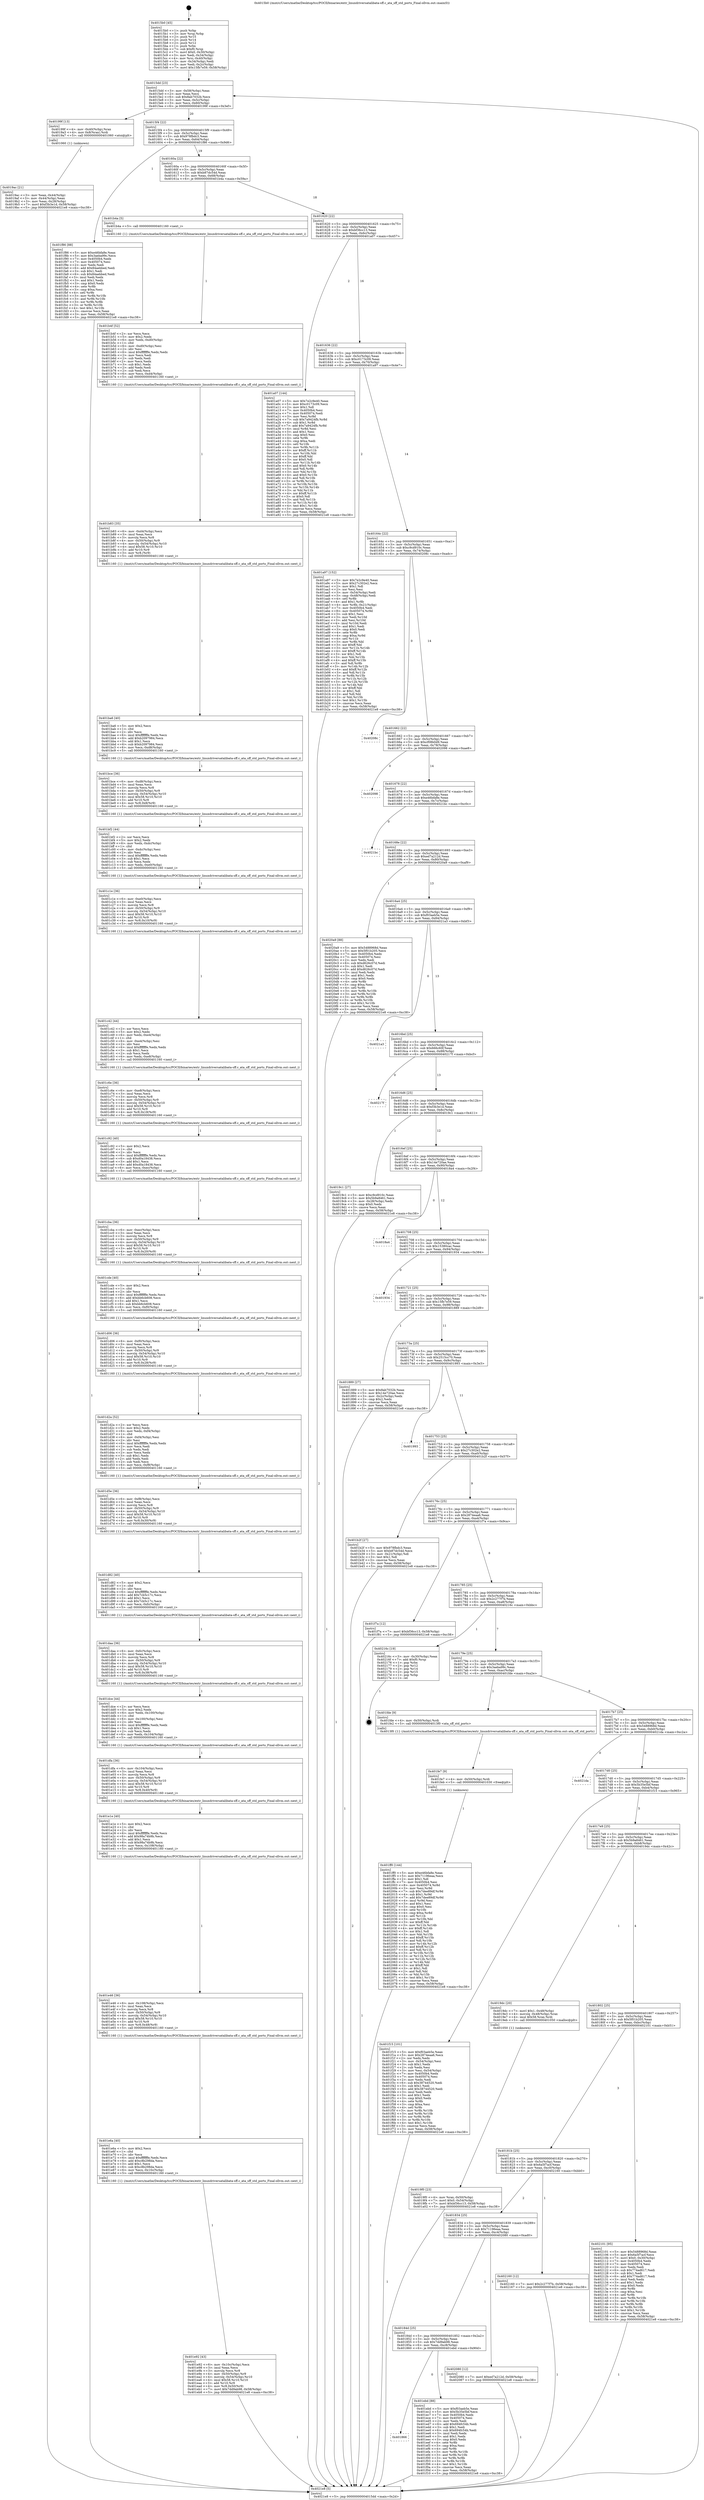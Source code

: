digraph "0x4015b0" {
  label = "0x4015b0 (/mnt/c/Users/mathe/Desktop/tcc/POCII/binaries/extr_linuxdriversatalibata-sff.c_ata_sff_std_ports_Final-ollvm.out::main(0))"
  labelloc = "t"
  node[shape=record]

  Entry [label="",width=0.3,height=0.3,shape=circle,fillcolor=black,style=filled]
  "0x4015dd" [label="{
     0x4015dd [23]\l
     | [instrs]\l
     &nbsp;&nbsp;0x4015dd \<+3\>: mov -0x58(%rbp),%eax\l
     &nbsp;&nbsp;0x4015e0 \<+2\>: mov %eax,%ecx\l
     &nbsp;&nbsp;0x4015e2 \<+6\>: sub $0x8ab7032b,%ecx\l
     &nbsp;&nbsp;0x4015e8 \<+3\>: mov %eax,-0x5c(%rbp)\l
     &nbsp;&nbsp;0x4015eb \<+3\>: mov %ecx,-0x60(%rbp)\l
     &nbsp;&nbsp;0x4015ee \<+6\>: je 000000000040199f \<main+0x3ef\>\l
  }"]
  "0x40199f" [label="{
     0x40199f [13]\l
     | [instrs]\l
     &nbsp;&nbsp;0x40199f \<+4\>: mov -0x40(%rbp),%rax\l
     &nbsp;&nbsp;0x4019a3 \<+4\>: mov 0x8(%rax),%rdi\l
     &nbsp;&nbsp;0x4019a7 \<+5\>: call 0000000000401060 \<atoi@plt\>\l
     | [calls]\l
     &nbsp;&nbsp;0x401060 \{1\} (unknown)\l
  }"]
  "0x4015f4" [label="{
     0x4015f4 [22]\l
     | [instrs]\l
     &nbsp;&nbsp;0x4015f4 \<+5\>: jmp 00000000004015f9 \<main+0x49\>\l
     &nbsp;&nbsp;0x4015f9 \<+3\>: mov -0x5c(%rbp),%eax\l
     &nbsp;&nbsp;0x4015fc \<+5\>: sub $0x978fbdc3,%eax\l
     &nbsp;&nbsp;0x401601 \<+3\>: mov %eax,-0x64(%rbp)\l
     &nbsp;&nbsp;0x401604 \<+6\>: je 0000000000401f86 \<main+0x9d6\>\l
  }"]
  Exit [label="",width=0.3,height=0.3,shape=circle,fillcolor=black,style=filled,peripheries=2]
  "0x401f86" [label="{
     0x401f86 [88]\l
     | [instrs]\l
     &nbsp;&nbsp;0x401f86 \<+5\>: mov $0xe46bfa8e,%eax\l
     &nbsp;&nbsp;0x401f8b \<+5\>: mov $0x3aeba99c,%ecx\l
     &nbsp;&nbsp;0x401f90 \<+7\>: mov 0x4050b4,%edx\l
     &nbsp;&nbsp;0x401f97 \<+7\>: mov 0x405074,%esi\l
     &nbsp;&nbsp;0x401f9e \<+2\>: mov %edx,%edi\l
     &nbsp;&nbsp;0x401fa0 \<+6\>: add $0x84aebbed,%edi\l
     &nbsp;&nbsp;0x401fa6 \<+3\>: sub $0x1,%edi\l
     &nbsp;&nbsp;0x401fa9 \<+6\>: sub $0x84aebbed,%edi\l
     &nbsp;&nbsp;0x401faf \<+3\>: imul %edi,%edx\l
     &nbsp;&nbsp;0x401fb2 \<+3\>: and $0x1,%edx\l
     &nbsp;&nbsp;0x401fb5 \<+3\>: cmp $0x0,%edx\l
     &nbsp;&nbsp;0x401fb8 \<+4\>: sete %r8b\l
     &nbsp;&nbsp;0x401fbc \<+3\>: cmp $0xa,%esi\l
     &nbsp;&nbsp;0x401fbf \<+4\>: setl %r9b\l
     &nbsp;&nbsp;0x401fc3 \<+3\>: mov %r8b,%r10b\l
     &nbsp;&nbsp;0x401fc6 \<+3\>: and %r9b,%r10b\l
     &nbsp;&nbsp;0x401fc9 \<+3\>: xor %r9b,%r8b\l
     &nbsp;&nbsp;0x401fcc \<+3\>: or %r8b,%r10b\l
     &nbsp;&nbsp;0x401fcf \<+4\>: test $0x1,%r10b\l
     &nbsp;&nbsp;0x401fd3 \<+3\>: cmovne %ecx,%eax\l
     &nbsp;&nbsp;0x401fd6 \<+3\>: mov %eax,-0x58(%rbp)\l
     &nbsp;&nbsp;0x401fd9 \<+5\>: jmp 00000000004021e8 \<main+0xc38\>\l
  }"]
  "0x40160a" [label="{
     0x40160a [22]\l
     | [instrs]\l
     &nbsp;&nbsp;0x40160a \<+5\>: jmp 000000000040160f \<main+0x5f\>\l
     &nbsp;&nbsp;0x40160f \<+3\>: mov -0x5c(%rbp),%eax\l
     &nbsp;&nbsp;0x401612 \<+5\>: sub $0xb87dc54d,%eax\l
     &nbsp;&nbsp;0x401617 \<+3\>: mov %eax,-0x68(%rbp)\l
     &nbsp;&nbsp;0x40161a \<+6\>: je 0000000000401b4a \<main+0x59a\>\l
  }"]
  "0x401ff0" [label="{
     0x401ff0 [144]\l
     | [instrs]\l
     &nbsp;&nbsp;0x401ff0 \<+5\>: mov $0xe46bfa8e,%eax\l
     &nbsp;&nbsp;0x401ff5 \<+5\>: mov $0x71196eaa,%ecx\l
     &nbsp;&nbsp;0x401ffa \<+2\>: mov $0x1,%dl\l
     &nbsp;&nbsp;0x401ffc \<+7\>: mov 0x4050b4,%esi\l
     &nbsp;&nbsp;0x402003 \<+8\>: mov 0x405074,%r8d\l
     &nbsp;&nbsp;0x40200b \<+3\>: mov %esi,%r9d\l
     &nbsp;&nbsp;0x40200e \<+7\>: sub $0x7dee89df,%r9d\l
     &nbsp;&nbsp;0x402015 \<+4\>: sub $0x1,%r9d\l
     &nbsp;&nbsp;0x402019 \<+7\>: add $0x7dee89df,%r9d\l
     &nbsp;&nbsp;0x402020 \<+4\>: imul %r9d,%esi\l
     &nbsp;&nbsp;0x402024 \<+3\>: and $0x1,%esi\l
     &nbsp;&nbsp;0x402027 \<+3\>: cmp $0x0,%esi\l
     &nbsp;&nbsp;0x40202a \<+4\>: sete %r10b\l
     &nbsp;&nbsp;0x40202e \<+4\>: cmp $0xa,%r8d\l
     &nbsp;&nbsp;0x402032 \<+4\>: setl %r11b\l
     &nbsp;&nbsp;0x402036 \<+3\>: mov %r10b,%bl\l
     &nbsp;&nbsp;0x402039 \<+3\>: xor $0xff,%bl\l
     &nbsp;&nbsp;0x40203c \<+3\>: mov %r11b,%r14b\l
     &nbsp;&nbsp;0x40203f \<+4\>: xor $0xff,%r14b\l
     &nbsp;&nbsp;0x402043 \<+3\>: xor $0x1,%dl\l
     &nbsp;&nbsp;0x402046 \<+3\>: mov %bl,%r15b\l
     &nbsp;&nbsp;0x402049 \<+4\>: and $0xff,%r15b\l
     &nbsp;&nbsp;0x40204d \<+3\>: and %dl,%r10b\l
     &nbsp;&nbsp;0x402050 \<+3\>: mov %r14b,%r12b\l
     &nbsp;&nbsp;0x402053 \<+4\>: and $0xff,%r12b\l
     &nbsp;&nbsp;0x402057 \<+3\>: and %dl,%r11b\l
     &nbsp;&nbsp;0x40205a \<+3\>: or %r10b,%r15b\l
     &nbsp;&nbsp;0x40205d \<+3\>: or %r11b,%r12b\l
     &nbsp;&nbsp;0x402060 \<+3\>: xor %r12b,%r15b\l
     &nbsp;&nbsp;0x402063 \<+3\>: or %r14b,%bl\l
     &nbsp;&nbsp;0x402066 \<+3\>: xor $0xff,%bl\l
     &nbsp;&nbsp;0x402069 \<+3\>: or $0x1,%dl\l
     &nbsp;&nbsp;0x40206c \<+2\>: and %dl,%bl\l
     &nbsp;&nbsp;0x40206e \<+3\>: or %bl,%r15b\l
     &nbsp;&nbsp;0x402071 \<+4\>: test $0x1,%r15b\l
     &nbsp;&nbsp;0x402075 \<+3\>: cmovne %ecx,%eax\l
     &nbsp;&nbsp;0x402078 \<+3\>: mov %eax,-0x58(%rbp)\l
     &nbsp;&nbsp;0x40207b \<+5\>: jmp 00000000004021e8 \<main+0xc38\>\l
  }"]
  "0x401b4a" [label="{
     0x401b4a [5]\l
     | [instrs]\l
     &nbsp;&nbsp;0x401b4a \<+5\>: call 0000000000401160 \<next_i\>\l
     | [calls]\l
     &nbsp;&nbsp;0x401160 \{1\} (/mnt/c/Users/mathe/Desktop/tcc/POCII/binaries/extr_linuxdriversatalibata-sff.c_ata_sff_std_ports_Final-ollvm.out::next_i)\l
  }"]
  "0x401620" [label="{
     0x401620 [22]\l
     | [instrs]\l
     &nbsp;&nbsp;0x401620 \<+5\>: jmp 0000000000401625 \<main+0x75\>\l
     &nbsp;&nbsp;0x401625 \<+3\>: mov -0x5c(%rbp),%eax\l
     &nbsp;&nbsp;0x401628 \<+5\>: sub $0xbf36cc13,%eax\l
     &nbsp;&nbsp;0x40162d \<+3\>: mov %eax,-0x6c(%rbp)\l
     &nbsp;&nbsp;0x401630 \<+6\>: je 0000000000401a07 \<main+0x457\>\l
  }"]
  "0x401fe7" [label="{
     0x401fe7 [9]\l
     | [instrs]\l
     &nbsp;&nbsp;0x401fe7 \<+4\>: mov -0x50(%rbp),%rdi\l
     &nbsp;&nbsp;0x401feb \<+5\>: call 0000000000401030 \<free@plt\>\l
     | [calls]\l
     &nbsp;&nbsp;0x401030 \{1\} (unknown)\l
  }"]
  "0x401a07" [label="{
     0x401a07 [144]\l
     | [instrs]\l
     &nbsp;&nbsp;0x401a07 \<+5\>: mov $0x7e2c9e40,%eax\l
     &nbsp;&nbsp;0x401a0c \<+5\>: mov $0xc0173c09,%ecx\l
     &nbsp;&nbsp;0x401a11 \<+2\>: mov $0x1,%dl\l
     &nbsp;&nbsp;0x401a13 \<+7\>: mov 0x4050b4,%esi\l
     &nbsp;&nbsp;0x401a1a \<+7\>: mov 0x405074,%edi\l
     &nbsp;&nbsp;0x401a21 \<+3\>: mov %esi,%r8d\l
     &nbsp;&nbsp;0x401a24 \<+7\>: sub $0x7a9424fb,%r8d\l
     &nbsp;&nbsp;0x401a2b \<+4\>: sub $0x1,%r8d\l
     &nbsp;&nbsp;0x401a2f \<+7\>: add $0x7a9424fb,%r8d\l
     &nbsp;&nbsp;0x401a36 \<+4\>: imul %r8d,%esi\l
     &nbsp;&nbsp;0x401a3a \<+3\>: and $0x1,%esi\l
     &nbsp;&nbsp;0x401a3d \<+3\>: cmp $0x0,%esi\l
     &nbsp;&nbsp;0x401a40 \<+4\>: sete %r9b\l
     &nbsp;&nbsp;0x401a44 \<+3\>: cmp $0xa,%edi\l
     &nbsp;&nbsp;0x401a47 \<+4\>: setl %r10b\l
     &nbsp;&nbsp;0x401a4b \<+3\>: mov %r9b,%r11b\l
     &nbsp;&nbsp;0x401a4e \<+4\>: xor $0xff,%r11b\l
     &nbsp;&nbsp;0x401a52 \<+3\>: mov %r10b,%bl\l
     &nbsp;&nbsp;0x401a55 \<+3\>: xor $0xff,%bl\l
     &nbsp;&nbsp;0x401a58 \<+3\>: xor $0x0,%dl\l
     &nbsp;&nbsp;0x401a5b \<+3\>: mov %r11b,%r14b\l
     &nbsp;&nbsp;0x401a5e \<+4\>: and $0x0,%r14b\l
     &nbsp;&nbsp;0x401a62 \<+3\>: and %dl,%r9b\l
     &nbsp;&nbsp;0x401a65 \<+3\>: mov %bl,%r15b\l
     &nbsp;&nbsp;0x401a68 \<+4\>: and $0x0,%r15b\l
     &nbsp;&nbsp;0x401a6c \<+3\>: and %dl,%r10b\l
     &nbsp;&nbsp;0x401a6f \<+3\>: or %r9b,%r14b\l
     &nbsp;&nbsp;0x401a72 \<+3\>: or %r10b,%r15b\l
     &nbsp;&nbsp;0x401a75 \<+3\>: xor %r15b,%r14b\l
     &nbsp;&nbsp;0x401a78 \<+3\>: or %bl,%r11b\l
     &nbsp;&nbsp;0x401a7b \<+4\>: xor $0xff,%r11b\l
     &nbsp;&nbsp;0x401a7f \<+3\>: or $0x0,%dl\l
     &nbsp;&nbsp;0x401a82 \<+3\>: and %dl,%r11b\l
     &nbsp;&nbsp;0x401a85 \<+3\>: or %r11b,%r14b\l
     &nbsp;&nbsp;0x401a88 \<+4\>: test $0x1,%r14b\l
     &nbsp;&nbsp;0x401a8c \<+3\>: cmovne %ecx,%eax\l
     &nbsp;&nbsp;0x401a8f \<+3\>: mov %eax,-0x58(%rbp)\l
     &nbsp;&nbsp;0x401a92 \<+5\>: jmp 00000000004021e8 \<main+0xc38\>\l
  }"]
  "0x401636" [label="{
     0x401636 [22]\l
     | [instrs]\l
     &nbsp;&nbsp;0x401636 \<+5\>: jmp 000000000040163b \<main+0x8b\>\l
     &nbsp;&nbsp;0x40163b \<+3\>: mov -0x5c(%rbp),%eax\l
     &nbsp;&nbsp;0x40163e \<+5\>: sub $0xc0173c09,%eax\l
     &nbsp;&nbsp;0x401643 \<+3\>: mov %eax,-0x70(%rbp)\l
     &nbsp;&nbsp;0x401646 \<+6\>: je 0000000000401a97 \<main+0x4e7\>\l
  }"]
  "0x401866" [label="{
     0x401866\l
  }", style=dashed]
  "0x401a97" [label="{
     0x401a97 [152]\l
     | [instrs]\l
     &nbsp;&nbsp;0x401a97 \<+5\>: mov $0x7e2c9e40,%eax\l
     &nbsp;&nbsp;0x401a9c \<+5\>: mov $0x27c302e2,%ecx\l
     &nbsp;&nbsp;0x401aa1 \<+2\>: mov $0x1,%dl\l
     &nbsp;&nbsp;0x401aa3 \<+2\>: xor %esi,%esi\l
     &nbsp;&nbsp;0x401aa5 \<+3\>: mov -0x54(%rbp),%edi\l
     &nbsp;&nbsp;0x401aa8 \<+3\>: cmp -0x48(%rbp),%edi\l
     &nbsp;&nbsp;0x401aab \<+4\>: setl %r8b\l
     &nbsp;&nbsp;0x401aaf \<+4\>: and $0x1,%r8b\l
     &nbsp;&nbsp;0x401ab3 \<+4\>: mov %r8b,-0x21(%rbp)\l
     &nbsp;&nbsp;0x401ab7 \<+7\>: mov 0x4050b4,%edi\l
     &nbsp;&nbsp;0x401abe \<+8\>: mov 0x405074,%r9d\l
     &nbsp;&nbsp;0x401ac6 \<+3\>: sub $0x1,%esi\l
     &nbsp;&nbsp;0x401ac9 \<+3\>: mov %edi,%r10d\l
     &nbsp;&nbsp;0x401acc \<+3\>: add %esi,%r10d\l
     &nbsp;&nbsp;0x401acf \<+4\>: imul %r10d,%edi\l
     &nbsp;&nbsp;0x401ad3 \<+3\>: and $0x1,%edi\l
     &nbsp;&nbsp;0x401ad6 \<+3\>: cmp $0x0,%edi\l
     &nbsp;&nbsp;0x401ad9 \<+4\>: sete %r8b\l
     &nbsp;&nbsp;0x401add \<+4\>: cmp $0xa,%r9d\l
     &nbsp;&nbsp;0x401ae1 \<+4\>: setl %r11b\l
     &nbsp;&nbsp;0x401ae5 \<+3\>: mov %r8b,%bl\l
     &nbsp;&nbsp;0x401ae8 \<+3\>: xor $0xff,%bl\l
     &nbsp;&nbsp;0x401aeb \<+3\>: mov %r11b,%r14b\l
     &nbsp;&nbsp;0x401aee \<+4\>: xor $0xff,%r14b\l
     &nbsp;&nbsp;0x401af2 \<+3\>: xor $0x1,%dl\l
     &nbsp;&nbsp;0x401af5 \<+3\>: mov %bl,%r15b\l
     &nbsp;&nbsp;0x401af8 \<+4\>: and $0xff,%r15b\l
     &nbsp;&nbsp;0x401afc \<+3\>: and %dl,%r8b\l
     &nbsp;&nbsp;0x401aff \<+3\>: mov %r14b,%r12b\l
     &nbsp;&nbsp;0x401b02 \<+4\>: and $0xff,%r12b\l
     &nbsp;&nbsp;0x401b06 \<+3\>: and %dl,%r11b\l
     &nbsp;&nbsp;0x401b09 \<+3\>: or %r8b,%r15b\l
     &nbsp;&nbsp;0x401b0c \<+3\>: or %r11b,%r12b\l
     &nbsp;&nbsp;0x401b0f \<+3\>: xor %r12b,%r15b\l
     &nbsp;&nbsp;0x401b12 \<+3\>: or %r14b,%bl\l
     &nbsp;&nbsp;0x401b15 \<+3\>: xor $0xff,%bl\l
     &nbsp;&nbsp;0x401b18 \<+3\>: or $0x1,%dl\l
     &nbsp;&nbsp;0x401b1b \<+2\>: and %dl,%bl\l
     &nbsp;&nbsp;0x401b1d \<+3\>: or %bl,%r15b\l
     &nbsp;&nbsp;0x401b20 \<+4\>: test $0x1,%r15b\l
     &nbsp;&nbsp;0x401b24 \<+3\>: cmovne %ecx,%eax\l
     &nbsp;&nbsp;0x401b27 \<+3\>: mov %eax,-0x58(%rbp)\l
     &nbsp;&nbsp;0x401b2a \<+5\>: jmp 00000000004021e8 \<main+0xc38\>\l
  }"]
  "0x40164c" [label="{
     0x40164c [22]\l
     | [instrs]\l
     &nbsp;&nbsp;0x40164c \<+5\>: jmp 0000000000401651 \<main+0xa1\>\l
     &nbsp;&nbsp;0x401651 \<+3\>: mov -0x5c(%rbp),%eax\l
     &nbsp;&nbsp;0x401654 \<+5\>: sub $0xc9cd910c,%eax\l
     &nbsp;&nbsp;0x401659 \<+3\>: mov %eax,-0x74(%rbp)\l
     &nbsp;&nbsp;0x40165c \<+6\>: je 000000000040208c \<main+0xadc\>\l
  }"]
  "0x401ebd" [label="{
     0x401ebd [88]\l
     | [instrs]\l
     &nbsp;&nbsp;0x401ebd \<+5\>: mov $0xf03aeb5e,%eax\l
     &nbsp;&nbsp;0x401ec2 \<+5\>: mov $0x5b35e5bf,%ecx\l
     &nbsp;&nbsp;0x401ec7 \<+7\>: mov 0x4050b4,%edx\l
     &nbsp;&nbsp;0x401ece \<+7\>: mov 0x405074,%esi\l
     &nbsp;&nbsp;0x401ed5 \<+2\>: mov %edx,%edi\l
     &nbsp;&nbsp;0x401ed7 \<+6\>: add $0x694fc54b,%edi\l
     &nbsp;&nbsp;0x401edd \<+3\>: sub $0x1,%edi\l
     &nbsp;&nbsp;0x401ee0 \<+6\>: sub $0x694fc54b,%edi\l
     &nbsp;&nbsp;0x401ee6 \<+3\>: imul %edi,%edx\l
     &nbsp;&nbsp;0x401ee9 \<+3\>: and $0x1,%edx\l
     &nbsp;&nbsp;0x401eec \<+3\>: cmp $0x0,%edx\l
     &nbsp;&nbsp;0x401eef \<+4\>: sete %r8b\l
     &nbsp;&nbsp;0x401ef3 \<+3\>: cmp $0xa,%esi\l
     &nbsp;&nbsp;0x401ef6 \<+4\>: setl %r9b\l
     &nbsp;&nbsp;0x401efa \<+3\>: mov %r8b,%r10b\l
     &nbsp;&nbsp;0x401efd \<+3\>: and %r9b,%r10b\l
     &nbsp;&nbsp;0x401f00 \<+3\>: xor %r9b,%r8b\l
     &nbsp;&nbsp;0x401f03 \<+3\>: or %r8b,%r10b\l
     &nbsp;&nbsp;0x401f06 \<+4\>: test $0x1,%r10b\l
     &nbsp;&nbsp;0x401f0a \<+3\>: cmovne %ecx,%eax\l
     &nbsp;&nbsp;0x401f0d \<+3\>: mov %eax,-0x58(%rbp)\l
     &nbsp;&nbsp;0x401f10 \<+5\>: jmp 00000000004021e8 \<main+0xc38\>\l
  }"]
  "0x40208c" [label="{
     0x40208c\l
  }", style=dashed]
  "0x401662" [label="{
     0x401662 [22]\l
     | [instrs]\l
     &nbsp;&nbsp;0x401662 \<+5\>: jmp 0000000000401667 \<main+0xb7\>\l
     &nbsp;&nbsp;0x401667 \<+3\>: mov -0x5c(%rbp),%eax\l
     &nbsp;&nbsp;0x40166a \<+5\>: sub $0xcf08b0d9,%eax\l
     &nbsp;&nbsp;0x40166f \<+3\>: mov %eax,-0x78(%rbp)\l
     &nbsp;&nbsp;0x401672 \<+6\>: je 0000000000402098 \<main+0xae8\>\l
  }"]
  "0x40184d" [label="{
     0x40184d [25]\l
     | [instrs]\l
     &nbsp;&nbsp;0x40184d \<+5\>: jmp 0000000000401852 \<main+0x2a2\>\l
     &nbsp;&nbsp;0x401852 \<+3\>: mov -0x5c(%rbp),%eax\l
     &nbsp;&nbsp;0x401855 \<+5\>: sub $0x7dd9ab98,%eax\l
     &nbsp;&nbsp;0x40185a \<+6\>: mov %eax,-0xc8(%rbp)\l
     &nbsp;&nbsp;0x401860 \<+6\>: je 0000000000401ebd \<main+0x90d\>\l
  }"]
  "0x402098" [label="{
     0x402098\l
  }", style=dashed]
  "0x401678" [label="{
     0x401678 [22]\l
     | [instrs]\l
     &nbsp;&nbsp;0x401678 \<+5\>: jmp 000000000040167d \<main+0xcd\>\l
     &nbsp;&nbsp;0x40167d \<+3\>: mov -0x5c(%rbp),%eax\l
     &nbsp;&nbsp;0x401680 \<+5\>: sub $0xe46bfa8e,%eax\l
     &nbsp;&nbsp;0x401685 \<+3\>: mov %eax,-0x7c(%rbp)\l
     &nbsp;&nbsp;0x401688 \<+6\>: je 00000000004021bc \<main+0xc0c\>\l
  }"]
  "0x402080" [label="{
     0x402080 [12]\l
     | [instrs]\l
     &nbsp;&nbsp;0x402080 \<+7\>: movl $0xed7a212d,-0x58(%rbp)\l
     &nbsp;&nbsp;0x402087 \<+5\>: jmp 00000000004021e8 \<main+0xc38\>\l
  }"]
  "0x4021bc" [label="{
     0x4021bc\l
  }", style=dashed]
  "0x40168e" [label="{
     0x40168e [22]\l
     | [instrs]\l
     &nbsp;&nbsp;0x40168e \<+5\>: jmp 0000000000401693 \<main+0xe3\>\l
     &nbsp;&nbsp;0x401693 \<+3\>: mov -0x5c(%rbp),%eax\l
     &nbsp;&nbsp;0x401696 \<+5\>: sub $0xed7a212d,%eax\l
     &nbsp;&nbsp;0x40169b \<+3\>: mov %eax,-0x80(%rbp)\l
     &nbsp;&nbsp;0x40169e \<+6\>: je 00000000004020a9 \<main+0xaf9\>\l
  }"]
  "0x401834" [label="{
     0x401834 [25]\l
     | [instrs]\l
     &nbsp;&nbsp;0x401834 \<+5\>: jmp 0000000000401839 \<main+0x289\>\l
     &nbsp;&nbsp;0x401839 \<+3\>: mov -0x5c(%rbp),%eax\l
     &nbsp;&nbsp;0x40183c \<+5\>: sub $0x71196eaa,%eax\l
     &nbsp;&nbsp;0x401841 \<+6\>: mov %eax,-0xc4(%rbp)\l
     &nbsp;&nbsp;0x401847 \<+6\>: je 0000000000402080 \<main+0xad0\>\l
  }"]
  "0x4020a9" [label="{
     0x4020a9 [88]\l
     | [instrs]\l
     &nbsp;&nbsp;0x4020a9 \<+5\>: mov $0x5488968d,%eax\l
     &nbsp;&nbsp;0x4020ae \<+5\>: mov $0x5f01b205,%ecx\l
     &nbsp;&nbsp;0x4020b3 \<+7\>: mov 0x4050b4,%edx\l
     &nbsp;&nbsp;0x4020ba \<+7\>: mov 0x405074,%esi\l
     &nbsp;&nbsp;0x4020c1 \<+2\>: mov %edx,%edi\l
     &nbsp;&nbsp;0x4020c3 \<+6\>: sub $0xd626c07d,%edi\l
     &nbsp;&nbsp;0x4020c9 \<+3\>: sub $0x1,%edi\l
     &nbsp;&nbsp;0x4020cc \<+6\>: add $0xd626c07d,%edi\l
     &nbsp;&nbsp;0x4020d2 \<+3\>: imul %edi,%edx\l
     &nbsp;&nbsp;0x4020d5 \<+3\>: and $0x1,%edx\l
     &nbsp;&nbsp;0x4020d8 \<+3\>: cmp $0x0,%edx\l
     &nbsp;&nbsp;0x4020db \<+4\>: sete %r8b\l
     &nbsp;&nbsp;0x4020df \<+3\>: cmp $0xa,%esi\l
     &nbsp;&nbsp;0x4020e2 \<+4\>: setl %r9b\l
     &nbsp;&nbsp;0x4020e6 \<+3\>: mov %r8b,%r10b\l
     &nbsp;&nbsp;0x4020e9 \<+3\>: and %r9b,%r10b\l
     &nbsp;&nbsp;0x4020ec \<+3\>: xor %r9b,%r8b\l
     &nbsp;&nbsp;0x4020ef \<+3\>: or %r8b,%r10b\l
     &nbsp;&nbsp;0x4020f2 \<+4\>: test $0x1,%r10b\l
     &nbsp;&nbsp;0x4020f6 \<+3\>: cmovne %ecx,%eax\l
     &nbsp;&nbsp;0x4020f9 \<+3\>: mov %eax,-0x58(%rbp)\l
     &nbsp;&nbsp;0x4020fc \<+5\>: jmp 00000000004021e8 \<main+0xc38\>\l
  }"]
  "0x4016a4" [label="{
     0x4016a4 [25]\l
     | [instrs]\l
     &nbsp;&nbsp;0x4016a4 \<+5\>: jmp 00000000004016a9 \<main+0xf9\>\l
     &nbsp;&nbsp;0x4016a9 \<+3\>: mov -0x5c(%rbp),%eax\l
     &nbsp;&nbsp;0x4016ac \<+5\>: sub $0xf03aeb5e,%eax\l
     &nbsp;&nbsp;0x4016b1 \<+6\>: mov %eax,-0x84(%rbp)\l
     &nbsp;&nbsp;0x4016b7 \<+6\>: je 00000000004021a3 \<main+0xbf3\>\l
  }"]
  "0x402160" [label="{
     0x402160 [12]\l
     | [instrs]\l
     &nbsp;&nbsp;0x402160 \<+7\>: movl $0x2c277f7b,-0x58(%rbp)\l
     &nbsp;&nbsp;0x402167 \<+5\>: jmp 00000000004021e8 \<main+0xc38\>\l
  }"]
  "0x4021a3" [label="{
     0x4021a3\l
  }", style=dashed]
  "0x4016bd" [label="{
     0x4016bd [25]\l
     | [instrs]\l
     &nbsp;&nbsp;0x4016bd \<+5\>: jmp 00000000004016c2 \<main+0x112\>\l
     &nbsp;&nbsp;0x4016c2 \<+3\>: mov -0x5c(%rbp),%eax\l
     &nbsp;&nbsp;0x4016c5 \<+5\>: sub $0x666c60f,%eax\l
     &nbsp;&nbsp;0x4016ca \<+6\>: mov %eax,-0x88(%rbp)\l
     &nbsp;&nbsp;0x4016d0 \<+6\>: je 000000000040217f \<main+0xbcf\>\l
  }"]
  "0x40181b" [label="{
     0x40181b [25]\l
     | [instrs]\l
     &nbsp;&nbsp;0x40181b \<+5\>: jmp 0000000000401820 \<main+0x270\>\l
     &nbsp;&nbsp;0x401820 \<+3\>: mov -0x5c(%rbp),%eax\l
     &nbsp;&nbsp;0x401823 \<+5\>: sub $0x6a5f7acf,%eax\l
     &nbsp;&nbsp;0x401828 \<+6\>: mov %eax,-0xc0(%rbp)\l
     &nbsp;&nbsp;0x40182e \<+6\>: je 0000000000402160 \<main+0xbb0\>\l
  }"]
  "0x40217f" [label="{
     0x40217f\l
  }", style=dashed]
  "0x4016d6" [label="{
     0x4016d6 [25]\l
     | [instrs]\l
     &nbsp;&nbsp;0x4016d6 \<+5\>: jmp 00000000004016db \<main+0x12b\>\l
     &nbsp;&nbsp;0x4016db \<+3\>: mov -0x5c(%rbp),%eax\l
     &nbsp;&nbsp;0x4016de \<+5\>: sub $0xf3b3e1d,%eax\l
     &nbsp;&nbsp;0x4016e3 \<+6\>: mov %eax,-0x8c(%rbp)\l
     &nbsp;&nbsp;0x4016e9 \<+6\>: je 00000000004019c1 \<main+0x411\>\l
  }"]
  "0x402101" [label="{
     0x402101 [95]\l
     | [instrs]\l
     &nbsp;&nbsp;0x402101 \<+5\>: mov $0x5488968d,%eax\l
     &nbsp;&nbsp;0x402106 \<+5\>: mov $0x6a5f7acf,%ecx\l
     &nbsp;&nbsp;0x40210b \<+7\>: movl $0x0,-0x30(%rbp)\l
     &nbsp;&nbsp;0x402112 \<+7\>: mov 0x4050b4,%edx\l
     &nbsp;&nbsp;0x402119 \<+7\>: mov 0x405074,%esi\l
     &nbsp;&nbsp;0x402120 \<+2\>: mov %edx,%edi\l
     &nbsp;&nbsp;0x402122 \<+6\>: sub $0x774ad617,%edi\l
     &nbsp;&nbsp;0x402128 \<+3\>: sub $0x1,%edi\l
     &nbsp;&nbsp;0x40212b \<+6\>: add $0x774ad617,%edi\l
     &nbsp;&nbsp;0x402131 \<+3\>: imul %edi,%edx\l
     &nbsp;&nbsp;0x402134 \<+3\>: and $0x1,%edx\l
     &nbsp;&nbsp;0x402137 \<+3\>: cmp $0x0,%edx\l
     &nbsp;&nbsp;0x40213a \<+4\>: sete %r8b\l
     &nbsp;&nbsp;0x40213e \<+3\>: cmp $0xa,%esi\l
     &nbsp;&nbsp;0x402141 \<+4\>: setl %r9b\l
     &nbsp;&nbsp;0x402145 \<+3\>: mov %r8b,%r10b\l
     &nbsp;&nbsp;0x402148 \<+3\>: and %r9b,%r10b\l
     &nbsp;&nbsp;0x40214b \<+3\>: xor %r9b,%r8b\l
     &nbsp;&nbsp;0x40214e \<+3\>: or %r8b,%r10b\l
     &nbsp;&nbsp;0x402151 \<+4\>: test $0x1,%r10b\l
     &nbsp;&nbsp;0x402155 \<+3\>: cmovne %ecx,%eax\l
     &nbsp;&nbsp;0x402158 \<+3\>: mov %eax,-0x58(%rbp)\l
     &nbsp;&nbsp;0x40215b \<+5\>: jmp 00000000004021e8 \<main+0xc38\>\l
  }"]
  "0x4019c1" [label="{
     0x4019c1 [27]\l
     | [instrs]\l
     &nbsp;&nbsp;0x4019c1 \<+5\>: mov $0xc9cd910c,%eax\l
     &nbsp;&nbsp;0x4019c6 \<+5\>: mov $0x5b9a8461,%ecx\l
     &nbsp;&nbsp;0x4019cb \<+3\>: mov -0x28(%rbp),%edx\l
     &nbsp;&nbsp;0x4019ce \<+3\>: cmp $0x0,%edx\l
     &nbsp;&nbsp;0x4019d1 \<+3\>: cmove %ecx,%eax\l
     &nbsp;&nbsp;0x4019d4 \<+3\>: mov %eax,-0x58(%rbp)\l
     &nbsp;&nbsp;0x4019d7 \<+5\>: jmp 00000000004021e8 \<main+0xc38\>\l
  }"]
  "0x4016ef" [label="{
     0x4016ef [25]\l
     | [instrs]\l
     &nbsp;&nbsp;0x4016ef \<+5\>: jmp 00000000004016f4 \<main+0x144\>\l
     &nbsp;&nbsp;0x4016f4 \<+3\>: mov -0x5c(%rbp),%eax\l
     &nbsp;&nbsp;0x4016f7 \<+5\>: sub $0x14e720ae,%eax\l
     &nbsp;&nbsp;0x4016fc \<+6\>: mov %eax,-0x90(%rbp)\l
     &nbsp;&nbsp;0x401702 \<+6\>: je 00000000004018a4 \<main+0x2f4\>\l
  }"]
  "0x401e92" [label="{
     0x401e92 [43]\l
     | [instrs]\l
     &nbsp;&nbsp;0x401e92 \<+6\>: mov -0x10c(%rbp),%ecx\l
     &nbsp;&nbsp;0x401e98 \<+3\>: imul %eax,%ecx\l
     &nbsp;&nbsp;0x401e9b \<+3\>: movslq %ecx,%r8\l
     &nbsp;&nbsp;0x401e9e \<+4\>: mov -0x50(%rbp),%r9\l
     &nbsp;&nbsp;0x401ea2 \<+4\>: movslq -0x54(%rbp),%r10\l
     &nbsp;&nbsp;0x401ea6 \<+4\>: imul $0x58,%r10,%r10\l
     &nbsp;&nbsp;0x401eaa \<+3\>: add %r10,%r9\l
     &nbsp;&nbsp;0x401ead \<+4\>: mov %r8,0x50(%r9)\l
     &nbsp;&nbsp;0x401eb1 \<+7\>: movl $0x7dd9ab98,-0x58(%rbp)\l
     &nbsp;&nbsp;0x401eb8 \<+5\>: jmp 00000000004021e8 \<main+0xc38\>\l
  }"]
  "0x4018a4" [label="{
     0x4018a4\l
  }", style=dashed]
  "0x401708" [label="{
     0x401708 [25]\l
     | [instrs]\l
     &nbsp;&nbsp;0x401708 \<+5\>: jmp 000000000040170d \<main+0x15d\>\l
     &nbsp;&nbsp;0x40170d \<+3\>: mov -0x5c(%rbp),%eax\l
     &nbsp;&nbsp;0x401710 \<+5\>: sub $0x15380cac,%eax\l
     &nbsp;&nbsp;0x401715 \<+6\>: mov %eax,-0x94(%rbp)\l
     &nbsp;&nbsp;0x40171b \<+6\>: je 0000000000401934 \<main+0x384\>\l
  }"]
  "0x401e6a" [label="{
     0x401e6a [40]\l
     | [instrs]\l
     &nbsp;&nbsp;0x401e6a \<+5\>: mov $0x2,%ecx\l
     &nbsp;&nbsp;0x401e6f \<+1\>: cltd\l
     &nbsp;&nbsp;0x401e70 \<+2\>: idiv %ecx\l
     &nbsp;&nbsp;0x401e72 \<+6\>: imul $0xfffffffe,%edx,%ecx\l
     &nbsp;&nbsp;0x401e78 \<+6\>: add $0xc8b298da,%ecx\l
     &nbsp;&nbsp;0x401e7e \<+3\>: add $0x1,%ecx\l
     &nbsp;&nbsp;0x401e81 \<+6\>: sub $0xc8b298da,%ecx\l
     &nbsp;&nbsp;0x401e87 \<+6\>: mov %ecx,-0x10c(%rbp)\l
     &nbsp;&nbsp;0x401e8d \<+5\>: call 0000000000401160 \<next_i\>\l
     | [calls]\l
     &nbsp;&nbsp;0x401160 \{1\} (/mnt/c/Users/mathe/Desktop/tcc/POCII/binaries/extr_linuxdriversatalibata-sff.c_ata_sff_std_ports_Final-ollvm.out::next_i)\l
  }"]
  "0x401934" [label="{
     0x401934\l
  }", style=dashed]
  "0x401721" [label="{
     0x401721 [25]\l
     | [instrs]\l
     &nbsp;&nbsp;0x401721 \<+5\>: jmp 0000000000401726 \<main+0x176\>\l
     &nbsp;&nbsp;0x401726 \<+3\>: mov -0x5c(%rbp),%eax\l
     &nbsp;&nbsp;0x401729 \<+5\>: sub $0x15fb7e59,%eax\l
     &nbsp;&nbsp;0x40172e \<+6\>: mov %eax,-0x98(%rbp)\l
     &nbsp;&nbsp;0x401734 \<+6\>: je 0000000000401889 \<main+0x2d9\>\l
  }"]
  "0x401e46" [label="{
     0x401e46 [36]\l
     | [instrs]\l
     &nbsp;&nbsp;0x401e46 \<+6\>: mov -0x108(%rbp),%ecx\l
     &nbsp;&nbsp;0x401e4c \<+3\>: imul %eax,%ecx\l
     &nbsp;&nbsp;0x401e4f \<+3\>: movslq %ecx,%r8\l
     &nbsp;&nbsp;0x401e52 \<+4\>: mov -0x50(%rbp),%r9\l
     &nbsp;&nbsp;0x401e56 \<+4\>: movslq -0x54(%rbp),%r10\l
     &nbsp;&nbsp;0x401e5a \<+4\>: imul $0x58,%r10,%r10\l
     &nbsp;&nbsp;0x401e5e \<+3\>: add %r10,%r9\l
     &nbsp;&nbsp;0x401e61 \<+4\>: mov %r8,0x48(%r9)\l
     &nbsp;&nbsp;0x401e65 \<+5\>: call 0000000000401160 \<next_i\>\l
     | [calls]\l
     &nbsp;&nbsp;0x401160 \{1\} (/mnt/c/Users/mathe/Desktop/tcc/POCII/binaries/extr_linuxdriversatalibata-sff.c_ata_sff_std_ports_Final-ollvm.out::next_i)\l
  }"]
  "0x401889" [label="{
     0x401889 [27]\l
     | [instrs]\l
     &nbsp;&nbsp;0x401889 \<+5\>: mov $0x8ab7032b,%eax\l
     &nbsp;&nbsp;0x40188e \<+5\>: mov $0x14e720ae,%ecx\l
     &nbsp;&nbsp;0x401893 \<+3\>: mov -0x2c(%rbp),%edx\l
     &nbsp;&nbsp;0x401896 \<+3\>: cmp $0x2,%edx\l
     &nbsp;&nbsp;0x401899 \<+3\>: cmovne %ecx,%eax\l
     &nbsp;&nbsp;0x40189c \<+3\>: mov %eax,-0x58(%rbp)\l
     &nbsp;&nbsp;0x40189f \<+5\>: jmp 00000000004021e8 \<main+0xc38\>\l
  }"]
  "0x40173a" [label="{
     0x40173a [25]\l
     | [instrs]\l
     &nbsp;&nbsp;0x40173a \<+5\>: jmp 000000000040173f \<main+0x18f\>\l
     &nbsp;&nbsp;0x40173f \<+3\>: mov -0x5c(%rbp),%eax\l
     &nbsp;&nbsp;0x401742 \<+5\>: sub $0x2515cc70,%eax\l
     &nbsp;&nbsp;0x401747 \<+6\>: mov %eax,-0x9c(%rbp)\l
     &nbsp;&nbsp;0x40174d \<+6\>: je 0000000000401993 \<main+0x3e3\>\l
  }"]
  "0x4021e8" [label="{
     0x4021e8 [5]\l
     | [instrs]\l
     &nbsp;&nbsp;0x4021e8 \<+5\>: jmp 00000000004015dd \<main+0x2d\>\l
  }"]
  "0x4015b0" [label="{
     0x4015b0 [45]\l
     | [instrs]\l
     &nbsp;&nbsp;0x4015b0 \<+1\>: push %rbp\l
     &nbsp;&nbsp;0x4015b1 \<+3\>: mov %rsp,%rbp\l
     &nbsp;&nbsp;0x4015b4 \<+2\>: push %r15\l
     &nbsp;&nbsp;0x4015b6 \<+2\>: push %r14\l
     &nbsp;&nbsp;0x4015b8 \<+2\>: push %r12\l
     &nbsp;&nbsp;0x4015ba \<+1\>: push %rbx\l
     &nbsp;&nbsp;0x4015bb \<+7\>: sub $0xf0,%rsp\l
     &nbsp;&nbsp;0x4015c2 \<+7\>: movl $0x0,-0x30(%rbp)\l
     &nbsp;&nbsp;0x4015c9 \<+3\>: mov %edi,-0x34(%rbp)\l
     &nbsp;&nbsp;0x4015cc \<+4\>: mov %rsi,-0x40(%rbp)\l
     &nbsp;&nbsp;0x4015d0 \<+3\>: mov -0x34(%rbp),%edi\l
     &nbsp;&nbsp;0x4015d3 \<+3\>: mov %edi,-0x2c(%rbp)\l
     &nbsp;&nbsp;0x4015d6 \<+7\>: movl $0x15fb7e59,-0x58(%rbp)\l
  }"]
  "0x4019ac" [label="{
     0x4019ac [21]\l
     | [instrs]\l
     &nbsp;&nbsp;0x4019ac \<+3\>: mov %eax,-0x44(%rbp)\l
     &nbsp;&nbsp;0x4019af \<+3\>: mov -0x44(%rbp),%eax\l
     &nbsp;&nbsp;0x4019b2 \<+3\>: mov %eax,-0x28(%rbp)\l
     &nbsp;&nbsp;0x4019b5 \<+7\>: movl $0xf3b3e1d,-0x58(%rbp)\l
     &nbsp;&nbsp;0x4019bc \<+5\>: jmp 00000000004021e8 \<main+0xc38\>\l
  }"]
  "0x401e1e" [label="{
     0x401e1e [40]\l
     | [instrs]\l
     &nbsp;&nbsp;0x401e1e \<+5\>: mov $0x2,%ecx\l
     &nbsp;&nbsp;0x401e23 \<+1\>: cltd\l
     &nbsp;&nbsp;0x401e24 \<+2\>: idiv %ecx\l
     &nbsp;&nbsp;0x401e26 \<+6\>: imul $0xfffffffe,%edx,%ecx\l
     &nbsp;&nbsp;0x401e2c \<+6\>: add $0x98a74b9b,%ecx\l
     &nbsp;&nbsp;0x401e32 \<+3\>: add $0x1,%ecx\l
     &nbsp;&nbsp;0x401e35 \<+6\>: sub $0x98a74b9b,%ecx\l
     &nbsp;&nbsp;0x401e3b \<+6\>: mov %ecx,-0x108(%rbp)\l
     &nbsp;&nbsp;0x401e41 \<+5\>: call 0000000000401160 \<next_i\>\l
     | [calls]\l
     &nbsp;&nbsp;0x401160 \{1\} (/mnt/c/Users/mathe/Desktop/tcc/POCII/binaries/extr_linuxdriversatalibata-sff.c_ata_sff_std_ports_Final-ollvm.out::next_i)\l
  }"]
  "0x401993" [label="{
     0x401993\l
  }", style=dashed]
  "0x401753" [label="{
     0x401753 [25]\l
     | [instrs]\l
     &nbsp;&nbsp;0x401753 \<+5\>: jmp 0000000000401758 \<main+0x1a8\>\l
     &nbsp;&nbsp;0x401758 \<+3\>: mov -0x5c(%rbp),%eax\l
     &nbsp;&nbsp;0x40175b \<+5\>: sub $0x27c302e2,%eax\l
     &nbsp;&nbsp;0x401760 \<+6\>: mov %eax,-0xa0(%rbp)\l
     &nbsp;&nbsp;0x401766 \<+6\>: je 0000000000401b2f \<main+0x57f\>\l
  }"]
  "0x401dfa" [label="{
     0x401dfa [36]\l
     | [instrs]\l
     &nbsp;&nbsp;0x401dfa \<+6\>: mov -0x104(%rbp),%ecx\l
     &nbsp;&nbsp;0x401e00 \<+3\>: imul %eax,%ecx\l
     &nbsp;&nbsp;0x401e03 \<+3\>: movslq %ecx,%r8\l
     &nbsp;&nbsp;0x401e06 \<+4\>: mov -0x50(%rbp),%r9\l
     &nbsp;&nbsp;0x401e0a \<+4\>: movslq -0x54(%rbp),%r10\l
     &nbsp;&nbsp;0x401e0e \<+4\>: imul $0x58,%r10,%r10\l
     &nbsp;&nbsp;0x401e12 \<+3\>: add %r10,%r9\l
     &nbsp;&nbsp;0x401e15 \<+4\>: mov %r8,0x40(%r9)\l
     &nbsp;&nbsp;0x401e19 \<+5\>: call 0000000000401160 \<next_i\>\l
     | [calls]\l
     &nbsp;&nbsp;0x401160 \{1\} (/mnt/c/Users/mathe/Desktop/tcc/POCII/binaries/extr_linuxdriversatalibata-sff.c_ata_sff_std_ports_Final-ollvm.out::next_i)\l
  }"]
  "0x401b2f" [label="{
     0x401b2f [27]\l
     | [instrs]\l
     &nbsp;&nbsp;0x401b2f \<+5\>: mov $0x978fbdc3,%eax\l
     &nbsp;&nbsp;0x401b34 \<+5\>: mov $0xb87dc54d,%ecx\l
     &nbsp;&nbsp;0x401b39 \<+3\>: mov -0x21(%rbp),%dl\l
     &nbsp;&nbsp;0x401b3c \<+3\>: test $0x1,%dl\l
     &nbsp;&nbsp;0x401b3f \<+3\>: cmovne %ecx,%eax\l
     &nbsp;&nbsp;0x401b42 \<+3\>: mov %eax,-0x58(%rbp)\l
     &nbsp;&nbsp;0x401b45 \<+5\>: jmp 00000000004021e8 \<main+0xc38\>\l
  }"]
  "0x40176c" [label="{
     0x40176c [25]\l
     | [instrs]\l
     &nbsp;&nbsp;0x40176c \<+5\>: jmp 0000000000401771 \<main+0x1c1\>\l
     &nbsp;&nbsp;0x401771 \<+3\>: mov -0x5c(%rbp),%eax\l
     &nbsp;&nbsp;0x401774 \<+5\>: sub $0x2874eaa6,%eax\l
     &nbsp;&nbsp;0x401779 \<+6\>: mov %eax,-0xa4(%rbp)\l
     &nbsp;&nbsp;0x40177f \<+6\>: je 0000000000401f7a \<main+0x9ca\>\l
  }"]
  "0x401dce" [label="{
     0x401dce [44]\l
     | [instrs]\l
     &nbsp;&nbsp;0x401dce \<+2\>: xor %ecx,%ecx\l
     &nbsp;&nbsp;0x401dd0 \<+5\>: mov $0x2,%edx\l
     &nbsp;&nbsp;0x401dd5 \<+6\>: mov %edx,-0x100(%rbp)\l
     &nbsp;&nbsp;0x401ddb \<+1\>: cltd\l
     &nbsp;&nbsp;0x401ddc \<+6\>: mov -0x100(%rbp),%esi\l
     &nbsp;&nbsp;0x401de2 \<+2\>: idiv %esi\l
     &nbsp;&nbsp;0x401de4 \<+6\>: imul $0xfffffffe,%edx,%edx\l
     &nbsp;&nbsp;0x401dea \<+3\>: sub $0x1,%ecx\l
     &nbsp;&nbsp;0x401ded \<+2\>: sub %ecx,%edx\l
     &nbsp;&nbsp;0x401def \<+6\>: mov %edx,-0x104(%rbp)\l
     &nbsp;&nbsp;0x401df5 \<+5\>: call 0000000000401160 \<next_i\>\l
     | [calls]\l
     &nbsp;&nbsp;0x401160 \{1\} (/mnt/c/Users/mathe/Desktop/tcc/POCII/binaries/extr_linuxdriversatalibata-sff.c_ata_sff_std_ports_Final-ollvm.out::next_i)\l
  }"]
  "0x401f7a" [label="{
     0x401f7a [12]\l
     | [instrs]\l
     &nbsp;&nbsp;0x401f7a \<+7\>: movl $0xbf36cc13,-0x58(%rbp)\l
     &nbsp;&nbsp;0x401f81 \<+5\>: jmp 00000000004021e8 \<main+0xc38\>\l
  }"]
  "0x401785" [label="{
     0x401785 [25]\l
     | [instrs]\l
     &nbsp;&nbsp;0x401785 \<+5\>: jmp 000000000040178a \<main+0x1da\>\l
     &nbsp;&nbsp;0x40178a \<+3\>: mov -0x5c(%rbp),%eax\l
     &nbsp;&nbsp;0x40178d \<+5\>: sub $0x2c277f7b,%eax\l
     &nbsp;&nbsp;0x401792 \<+6\>: mov %eax,-0xa8(%rbp)\l
     &nbsp;&nbsp;0x401798 \<+6\>: je 000000000040216c \<main+0xbbc\>\l
  }"]
  "0x401daa" [label="{
     0x401daa [36]\l
     | [instrs]\l
     &nbsp;&nbsp;0x401daa \<+6\>: mov -0xfc(%rbp),%ecx\l
     &nbsp;&nbsp;0x401db0 \<+3\>: imul %eax,%ecx\l
     &nbsp;&nbsp;0x401db3 \<+3\>: movslq %ecx,%r8\l
     &nbsp;&nbsp;0x401db6 \<+4\>: mov -0x50(%rbp),%r9\l
     &nbsp;&nbsp;0x401dba \<+4\>: movslq -0x54(%rbp),%r10\l
     &nbsp;&nbsp;0x401dbe \<+4\>: imul $0x58,%r10,%r10\l
     &nbsp;&nbsp;0x401dc2 \<+3\>: add %r10,%r9\l
     &nbsp;&nbsp;0x401dc5 \<+4\>: mov %r8,0x38(%r9)\l
     &nbsp;&nbsp;0x401dc9 \<+5\>: call 0000000000401160 \<next_i\>\l
     | [calls]\l
     &nbsp;&nbsp;0x401160 \{1\} (/mnt/c/Users/mathe/Desktop/tcc/POCII/binaries/extr_linuxdriversatalibata-sff.c_ata_sff_std_ports_Final-ollvm.out::next_i)\l
  }"]
  "0x40216c" [label="{
     0x40216c [19]\l
     | [instrs]\l
     &nbsp;&nbsp;0x40216c \<+3\>: mov -0x30(%rbp),%eax\l
     &nbsp;&nbsp;0x40216f \<+7\>: add $0xf0,%rsp\l
     &nbsp;&nbsp;0x402176 \<+1\>: pop %rbx\l
     &nbsp;&nbsp;0x402177 \<+2\>: pop %r12\l
     &nbsp;&nbsp;0x402179 \<+2\>: pop %r14\l
     &nbsp;&nbsp;0x40217b \<+2\>: pop %r15\l
     &nbsp;&nbsp;0x40217d \<+1\>: pop %rbp\l
     &nbsp;&nbsp;0x40217e \<+1\>: ret\l
  }"]
  "0x40179e" [label="{
     0x40179e [25]\l
     | [instrs]\l
     &nbsp;&nbsp;0x40179e \<+5\>: jmp 00000000004017a3 \<main+0x1f3\>\l
     &nbsp;&nbsp;0x4017a3 \<+3\>: mov -0x5c(%rbp),%eax\l
     &nbsp;&nbsp;0x4017a6 \<+5\>: sub $0x3aeba99c,%eax\l
     &nbsp;&nbsp;0x4017ab \<+6\>: mov %eax,-0xac(%rbp)\l
     &nbsp;&nbsp;0x4017b1 \<+6\>: je 0000000000401fde \<main+0xa2e\>\l
  }"]
  "0x401d82" [label="{
     0x401d82 [40]\l
     | [instrs]\l
     &nbsp;&nbsp;0x401d82 \<+5\>: mov $0x2,%ecx\l
     &nbsp;&nbsp;0x401d87 \<+1\>: cltd\l
     &nbsp;&nbsp;0x401d88 \<+2\>: idiv %ecx\l
     &nbsp;&nbsp;0x401d8a \<+6\>: imul $0xfffffffe,%edx,%ecx\l
     &nbsp;&nbsp;0x401d90 \<+6\>: add $0x7cb5c17c,%ecx\l
     &nbsp;&nbsp;0x401d96 \<+3\>: add $0x1,%ecx\l
     &nbsp;&nbsp;0x401d99 \<+6\>: sub $0x7cb5c17c,%ecx\l
     &nbsp;&nbsp;0x401d9f \<+6\>: mov %ecx,-0xfc(%rbp)\l
     &nbsp;&nbsp;0x401da5 \<+5\>: call 0000000000401160 \<next_i\>\l
     | [calls]\l
     &nbsp;&nbsp;0x401160 \{1\} (/mnt/c/Users/mathe/Desktop/tcc/POCII/binaries/extr_linuxdriversatalibata-sff.c_ata_sff_std_ports_Final-ollvm.out::next_i)\l
  }"]
  "0x401fde" [label="{
     0x401fde [9]\l
     | [instrs]\l
     &nbsp;&nbsp;0x401fde \<+4\>: mov -0x50(%rbp),%rdi\l
     &nbsp;&nbsp;0x401fe2 \<+5\>: call 00000000004013f0 \<ata_sff_std_ports\>\l
     | [calls]\l
     &nbsp;&nbsp;0x4013f0 \{1\} (/mnt/c/Users/mathe/Desktop/tcc/POCII/binaries/extr_linuxdriversatalibata-sff.c_ata_sff_std_ports_Final-ollvm.out::ata_sff_std_ports)\l
  }"]
  "0x4017b7" [label="{
     0x4017b7 [25]\l
     | [instrs]\l
     &nbsp;&nbsp;0x4017b7 \<+5\>: jmp 00000000004017bc \<main+0x20c\>\l
     &nbsp;&nbsp;0x4017bc \<+3\>: mov -0x5c(%rbp),%eax\l
     &nbsp;&nbsp;0x4017bf \<+5\>: sub $0x5488968d,%eax\l
     &nbsp;&nbsp;0x4017c4 \<+6\>: mov %eax,-0xb0(%rbp)\l
     &nbsp;&nbsp;0x4017ca \<+6\>: je 00000000004021da \<main+0xc2a\>\l
  }"]
  "0x401d5e" [label="{
     0x401d5e [36]\l
     | [instrs]\l
     &nbsp;&nbsp;0x401d5e \<+6\>: mov -0xf8(%rbp),%ecx\l
     &nbsp;&nbsp;0x401d64 \<+3\>: imul %eax,%ecx\l
     &nbsp;&nbsp;0x401d67 \<+3\>: movslq %ecx,%r8\l
     &nbsp;&nbsp;0x401d6a \<+4\>: mov -0x50(%rbp),%r9\l
     &nbsp;&nbsp;0x401d6e \<+4\>: movslq -0x54(%rbp),%r10\l
     &nbsp;&nbsp;0x401d72 \<+4\>: imul $0x58,%r10,%r10\l
     &nbsp;&nbsp;0x401d76 \<+3\>: add %r10,%r9\l
     &nbsp;&nbsp;0x401d79 \<+4\>: mov %r8,0x30(%r9)\l
     &nbsp;&nbsp;0x401d7d \<+5\>: call 0000000000401160 \<next_i\>\l
     | [calls]\l
     &nbsp;&nbsp;0x401160 \{1\} (/mnt/c/Users/mathe/Desktop/tcc/POCII/binaries/extr_linuxdriversatalibata-sff.c_ata_sff_std_ports_Final-ollvm.out::next_i)\l
  }"]
  "0x4021da" [label="{
     0x4021da\l
  }", style=dashed]
  "0x4017d0" [label="{
     0x4017d0 [25]\l
     | [instrs]\l
     &nbsp;&nbsp;0x4017d0 \<+5\>: jmp 00000000004017d5 \<main+0x225\>\l
     &nbsp;&nbsp;0x4017d5 \<+3\>: mov -0x5c(%rbp),%eax\l
     &nbsp;&nbsp;0x4017d8 \<+5\>: sub $0x5b35e5bf,%eax\l
     &nbsp;&nbsp;0x4017dd \<+6\>: mov %eax,-0xb4(%rbp)\l
     &nbsp;&nbsp;0x4017e3 \<+6\>: je 0000000000401f15 \<main+0x965\>\l
  }"]
  "0x401d2a" [label="{
     0x401d2a [52]\l
     | [instrs]\l
     &nbsp;&nbsp;0x401d2a \<+2\>: xor %ecx,%ecx\l
     &nbsp;&nbsp;0x401d2c \<+5\>: mov $0x2,%edx\l
     &nbsp;&nbsp;0x401d31 \<+6\>: mov %edx,-0xf4(%rbp)\l
     &nbsp;&nbsp;0x401d37 \<+1\>: cltd\l
     &nbsp;&nbsp;0x401d38 \<+6\>: mov -0xf4(%rbp),%esi\l
     &nbsp;&nbsp;0x401d3e \<+2\>: idiv %esi\l
     &nbsp;&nbsp;0x401d40 \<+6\>: imul $0xfffffffe,%edx,%edx\l
     &nbsp;&nbsp;0x401d46 \<+2\>: mov %ecx,%edi\l
     &nbsp;&nbsp;0x401d48 \<+2\>: sub %edx,%edi\l
     &nbsp;&nbsp;0x401d4a \<+2\>: mov %ecx,%edx\l
     &nbsp;&nbsp;0x401d4c \<+3\>: sub $0x1,%edx\l
     &nbsp;&nbsp;0x401d4f \<+2\>: add %edx,%edi\l
     &nbsp;&nbsp;0x401d51 \<+2\>: sub %edi,%ecx\l
     &nbsp;&nbsp;0x401d53 \<+6\>: mov %ecx,-0xf8(%rbp)\l
     &nbsp;&nbsp;0x401d59 \<+5\>: call 0000000000401160 \<next_i\>\l
     | [calls]\l
     &nbsp;&nbsp;0x401160 \{1\} (/mnt/c/Users/mathe/Desktop/tcc/POCII/binaries/extr_linuxdriversatalibata-sff.c_ata_sff_std_ports_Final-ollvm.out::next_i)\l
  }"]
  "0x401f15" [label="{
     0x401f15 [101]\l
     | [instrs]\l
     &nbsp;&nbsp;0x401f15 \<+5\>: mov $0xf03aeb5e,%eax\l
     &nbsp;&nbsp;0x401f1a \<+5\>: mov $0x2874eaa6,%ecx\l
     &nbsp;&nbsp;0x401f1f \<+2\>: xor %edx,%edx\l
     &nbsp;&nbsp;0x401f21 \<+3\>: mov -0x54(%rbp),%esi\l
     &nbsp;&nbsp;0x401f24 \<+3\>: sub $0x1,%edx\l
     &nbsp;&nbsp;0x401f27 \<+2\>: sub %edx,%esi\l
     &nbsp;&nbsp;0x401f29 \<+3\>: mov %esi,-0x54(%rbp)\l
     &nbsp;&nbsp;0x401f2c \<+7\>: mov 0x4050b4,%edx\l
     &nbsp;&nbsp;0x401f33 \<+7\>: mov 0x405074,%esi\l
     &nbsp;&nbsp;0x401f3a \<+2\>: mov %edx,%edi\l
     &nbsp;&nbsp;0x401f3c \<+6\>: sub $0x38744520,%edi\l
     &nbsp;&nbsp;0x401f42 \<+3\>: sub $0x1,%edi\l
     &nbsp;&nbsp;0x401f45 \<+6\>: add $0x38744520,%edi\l
     &nbsp;&nbsp;0x401f4b \<+3\>: imul %edi,%edx\l
     &nbsp;&nbsp;0x401f4e \<+3\>: and $0x1,%edx\l
     &nbsp;&nbsp;0x401f51 \<+3\>: cmp $0x0,%edx\l
     &nbsp;&nbsp;0x401f54 \<+4\>: sete %r8b\l
     &nbsp;&nbsp;0x401f58 \<+3\>: cmp $0xa,%esi\l
     &nbsp;&nbsp;0x401f5b \<+4\>: setl %r9b\l
     &nbsp;&nbsp;0x401f5f \<+3\>: mov %r8b,%r10b\l
     &nbsp;&nbsp;0x401f62 \<+3\>: and %r9b,%r10b\l
     &nbsp;&nbsp;0x401f65 \<+3\>: xor %r9b,%r8b\l
     &nbsp;&nbsp;0x401f68 \<+3\>: or %r8b,%r10b\l
     &nbsp;&nbsp;0x401f6b \<+4\>: test $0x1,%r10b\l
     &nbsp;&nbsp;0x401f6f \<+3\>: cmovne %ecx,%eax\l
     &nbsp;&nbsp;0x401f72 \<+3\>: mov %eax,-0x58(%rbp)\l
     &nbsp;&nbsp;0x401f75 \<+5\>: jmp 00000000004021e8 \<main+0xc38\>\l
  }"]
  "0x4017e9" [label="{
     0x4017e9 [25]\l
     | [instrs]\l
     &nbsp;&nbsp;0x4017e9 \<+5\>: jmp 00000000004017ee \<main+0x23e\>\l
     &nbsp;&nbsp;0x4017ee \<+3\>: mov -0x5c(%rbp),%eax\l
     &nbsp;&nbsp;0x4017f1 \<+5\>: sub $0x5b9a8461,%eax\l
     &nbsp;&nbsp;0x4017f6 \<+6\>: mov %eax,-0xb8(%rbp)\l
     &nbsp;&nbsp;0x4017fc \<+6\>: je 00000000004019dc \<main+0x42c\>\l
  }"]
  "0x401d06" [label="{
     0x401d06 [36]\l
     | [instrs]\l
     &nbsp;&nbsp;0x401d06 \<+6\>: mov -0xf0(%rbp),%ecx\l
     &nbsp;&nbsp;0x401d0c \<+3\>: imul %eax,%ecx\l
     &nbsp;&nbsp;0x401d0f \<+3\>: movslq %ecx,%r8\l
     &nbsp;&nbsp;0x401d12 \<+4\>: mov -0x50(%rbp),%r9\l
     &nbsp;&nbsp;0x401d16 \<+4\>: movslq -0x54(%rbp),%r10\l
     &nbsp;&nbsp;0x401d1a \<+4\>: imul $0x58,%r10,%r10\l
     &nbsp;&nbsp;0x401d1e \<+3\>: add %r10,%r9\l
     &nbsp;&nbsp;0x401d21 \<+4\>: mov %r8,0x28(%r9)\l
     &nbsp;&nbsp;0x401d25 \<+5\>: call 0000000000401160 \<next_i\>\l
     | [calls]\l
     &nbsp;&nbsp;0x401160 \{1\} (/mnt/c/Users/mathe/Desktop/tcc/POCII/binaries/extr_linuxdriversatalibata-sff.c_ata_sff_std_ports_Final-ollvm.out::next_i)\l
  }"]
  "0x4019dc" [label="{
     0x4019dc [20]\l
     | [instrs]\l
     &nbsp;&nbsp;0x4019dc \<+7\>: movl $0x1,-0x48(%rbp)\l
     &nbsp;&nbsp;0x4019e3 \<+4\>: movslq -0x48(%rbp),%rax\l
     &nbsp;&nbsp;0x4019e7 \<+4\>: imul $0x58,%rax,%rdi\l
     &nbsp;&nbsp;0x4019eb \<+5\>: call 0000000000401050 \<malloc@plt\>\l
     | [calls]\l
     &nbsp;&nbsp;0x401050 \{1\} (unknown)\l
  }"]
  "0x401802" [label="{
     0x401802 [25]\l
     | [instrs]\l
     &nbsp;&nbsp;0x401802 \<+5\>: jmp 0000000000401807 \<main+0x257\>\l
     &nbsp;&nbsp;0x401807 \<+3\>: mov -0x5c(%rbp),%eax\l
     &nbsp;&nbsp;0x40180a \<+5\>: sub $0x5f01b205,%eax\l
     &nbsp;&nbsp;0x40180f \<+6\>: mov %eax,-0xbc(%rbp)\l
     &nbsp;&nbsp;0x401815 \<+6\>: je 0000000000402101 \<main+0xb51\>\l
  }"]
  "0x4019f0" [label="{
     0x4019f0 [23]\l
     | [instrs]\l
     &nbsp;&nbsp;0x4019f0 \<+4\>: mov %rax,-0x50(%rbp)\l
     &nbsp;&nbsp;0x4019f4 \<+7\>: movl $0x0,-0x54(%rbp)\l
     &nbsp;&nbsp;0x4019fb \<+7\>: movl $0xbf36cc13,-0x58(%rbp)\l
     &nbsp;&nbsp;0x401a02 \<+5\>: jmp 00000000004021e8 \<main+0xc38\>\l
  }"]
  "0x401b4f" [label="{
     0x401b4f [52]\l
     | [instrs]\l
     &nbsp;&nbsp;0x401b4f \<+2\>: xor %ecx,%ecx\l
     &nbsp;&nbsp;0x401b51 \<+5\>: mov $0x2,%edx\l
     &nbsp;&nbsp;0x401b56 \<+6\>: mov %edx,-0xd0(%rbp)\l
     &nbsp;&nbsp;0x401b5c \<+1\>: cltd\l
     &nbsp;&nbsp;0x401b5d \<+6\>: mov -0xd0(%rbp),%esi\l
     &nbsp;&nbsp;0x401b63 \<+2\>: idiv %esi\l
     &nbsp;&nbsp;0x401b65 \<+6\>: imul $0xfffffffe,%edx,%edx\l
     &nbsp;&nbsp;0x401b6b \<+2\>: mov %ecx,%edi\l
     &nbsp;&nbsp;0x401b6d \<+2\>: sub %edx,%edi\l
     &nbsp;&nbsp;0x401b6f \<+2\>: mov %ecx,%edx\l
     &nbsp;&nbsp;0x401b71 \<+3\>: sub $0x1,%edx\l
     &nbsp;&nbsp;0x401b74 \<+2\>: add %edx,%edi\l
     &nbsp;&nbsp;0x401b76 \<+2\>: sub %edi,%ecx\l
     &nbsp;&nbsp;0x401b78 \<+6\>: mov %ecx,-0xd4(%rbp)\l
     &nbsp;&nbsp;0x401b7e \<+5\>: call 0000000000401160 \<next_i\>\l
     | [calls]\l
     &nbsp;&nbsp;0x401160 \{1\} (/mnt/c/Users/mathe/Desktop/tcc/POCII/binaries/extr_linuxdriversatalibata-sff.c_ata_sff_std_ports_Final-ollvm.out::next_i)\l
  }"]
  "0x401b83" [label="{
     0x401b83 [35]\l
     | [instrs]\l
     &nbsp;&nbsp;0x401b83 \<+6\>: mov -0xd4(%rbp),%ecx\l
     &nbsp;&nbsp;0x401b89 \<+3\>: imul %eax,%ecx\l
     &nbsp;&nbsp;0x401b8c \<+3\>: movslq %ecx,%r8\l
     &nbsp;&nbsp;0x401b8f \<+4\>: mov -0x50(%rbp),%r9\l
     &nbsp;&nbsp;0x401b93 \<+4\>: movslq -0x54(%rbp),%r10\l
     &nbsp;&nbsp;0x401b97 \<+4\>: imul $0x58,%r10,%r10\l
     &nbsp;&nbsp;0x401b9b \<+3\>: add %r10,%r9\l
     &nbsp;&nbsp;0x401b9e \<+3\>: mov %r8,(%r9)\l
     &nbsp;&nbsp;0x401ba1 \<+5\>: call 0000000000401160 \<next_i\>\l
     | [calls]\l
     &nbsp;&nbsp;0x401160 \{1\} (/mnt/c/Users/mathe/Desktop/tcc/POCII/binaries/extr_linuxdriversatalibata-sff.c_ata_sff_std_ports_Final-ollvm.out::next_i)\l
  }"]
  "0x401ba6" [label="{
     0x401ba6 [40]\l
     | [instrs]\l
     &nbsp;&nbsp;0x401ba6 \<+5\>: mov $0x2,%ecx\l
     &nbsp;&nbsp;0x401bab \<+1\>: cltd\l
     &nbsp;&nbsp;0x401bac \<+2\>: idiv %ecx\l
     &nbsp;&nbsp;0x401bae \<+6\>: imul $0xfffffffe,%edx,%ecx\l
     &nbsp;&nbsp;0x401bb4 \<+6\>: add $0xb2097984,%ecx\l
     &nbsp;&nbsp;0x401bba \<+3\>: add $0x1,%ecx\l
     &nbsp;&nbsp;0x401bbd \<+6\>: sub $0xb2097984,%ecx\l
     &nbsp;&nbsp;0x401bc3 \<+6\>: mov %ecx,-0xd8(%rbp)\l
     &nbsp;&nbsp;0x401bc9 \<+5\>: call 0000000000401160 \<next_i\>\l
     | [calls]\l
     &nbsp;&nbsp;0x401160 \{1\} (/mnt/c/Users/mathe/Desktop/tcc/POCII/binaries/extr_linuxdriversatalibata-sff.c_ata_sff_std_ports_Final-ollvm.out::next_i)\l
  }"]
  "0x401bce" [label="{
     0x401bce [36]\l
     | [instrs]\l
     &nbsp;&nbsp;0x401bce \<+6\>: mov -0xd8(%rbp),%ecx\l
     &nbsp;&nbsp;0x401bd4 \<+3\>: imul %eax,%ecx\l
     &nbsp;&nbsp;0x401bd7 \<+3\>: movslq %ecx,%r8\l
     &nbsp;&nbsp;0x401bda \<+4\>: mov -0x50(%rbp),%r9\l
     &nbsp;&nbsp;0x401bde \<+4\>: movslq -0x54(%rbp),%r10\l
     &nbsp;&nbsp;0x401be2 \<+4\>: imul $0x58,%r10,%r10\l
     &nbsp;&nbsp;0x401be6 \<+3\>: add %r10,%r9\l
     &nbsp;&nbsp;0x401be9 \<+4\>: mov %r8,0x8(%r9)\l
     &nbsp;&nbsp;0x401bed \<+5\>: call 0000000000401160 \<next_i\>\l
     | [calls]\l
     &nbsp;&nbsp;0x401160 \{1\} (/mnt/c/Users/mathe/Desktop/tcc/POCII/binaries/extr_linuxdriversatalibata-sff.c_ata_sff_std_ports_Final-ollvm.out::next_i)\l
  }"]
  "0x401bf2" [label="{
     0x401bf2 [44]\l
     | [instrs]\l
     &nbsp;&nbsp;0x401bf2 \<+2\>: xor %ecx,%ecx\l
     &nbsp;&nbsp;0x401bf4 \<+5\>: mov $0x2,%edx\l
     &nbsp;&nbsp;0x401bf9 \<+6\>: mov %edx,-0xdc(%rbp)\l
     &nbsp;&nbsp;0x401bff \<+1\>: cltd\l
     &nbsp;&nbsp;0x401c00 \<+6\>: mov -0xdc(%rbp),%esi\l
     &nbsp;&nbsp;0x401c06 \<+2\>: idiv %esi\l
     &nbsp;&nbsp;0x401c08 \<+6\>: imul $0xfffffffe,%edx,%edx\l
     &nbsp;&nbsp;0x401c0e \<+3\>: sub $0x1,%ecx\l
     &nbsp;&nbsp;0x401c11 \<+2\>: sub %ecx,%edx\l
     &nbsp;&nbsp;0x401c13 \<+6\>: mov %edx,-0xe0(%rbp)\l
     &nbsp;&nbsp;0x401c19 \<+5\>: call 0000000000401160 \<next_i\>\l
     | [calls]\l
     &nbsp;&nbsp;0x401160 \{1\} (/mnt/c/Users/mathe/Desktop/tcc/POCII/binaries/extr_linuxdriversatalibata-sff.c_ata_sff_std_ports_Final-ollvm.out::next_i)\l
  }"]
  "0x401c1e" [label="{
     0x401c1e [36]\l
     | [instrs]\l
     &nbsp;&nbsp;0x401c1e \<+6\>: mov -0xe0(%rbp),%ecx\l
     &nbsp;&nbsp;0x401c24 \<+3\>: imul %eax,%ecx\l
     &nbsp;&nbsp;0x401c27 \<+3\>: movslq %ecx,%r8\l
     &nbsp;&nbsp;0x401c2a \<+4\>: mov -0x50(%rbp),%r9\l
     &nbsp;&nbsp;0x401c2e \<+4\>: movslq -0x54(%rbp),%r10\l
     &nbsp;&nbsp;0x401c32 \<+4\>: imul $0x58,%r10,%r10\l
     &nbsp;&nbsp;0x401c36 \<+3\>: add %r10,%r9\l
     &nbsp;&nbsp;0x401c39 \<+4\>: mov %r8,0x10(%r9)\l
     &nbsp;&nbsp;0x401c3d \<+5\>: call 0000000000401160 \<next_i\>\l
     | [calls]\l
     &nbsp;&nbsp;0x401160 \{1\} (/mnt/c/Users/mathe/Desktop/tcc/POCII/binaries/extr_linuxdriversatalibata-sff.c_ata_sff_std_ports_Final-ollvm.out::next_i)\l
  }"]
  "0x401c42" [label="{
     0x401c42 [44]\l
     | [instrs]\l
     &nbsp;&nbsp;0x401c42 \<+2\>: xor %ecx,%ecx\l
     &nbsp;&nbsp;0x401c44 \<+5\>: mov $0x2,%edx\l
     &nbsp;&nbsp;0x401c49 \<+6\>: mov %edx,-0xe4(%rbp)\l
     &nbsp;&nbsp;0x401c4f \<+1\>: cltd\l
     &nbsp;&nbsp;0x401c50 \<+6\>: mov -0xe4(%rbp),%esi\l
     &nbsp;&nbsp;0x401c56 \<+2\>: idiv %esi\l
     &nbsp;&nbsp;0x401c58 \<+6\>: imul $0xfffffffe,%edx,%edx\l
     &nbsp;&nbsp;0x401c5e \<+3\>: sub $0x1,%ecx\l
     &nbsp;&nbsp;0x401c61 \<+2\>: sub %ecx,%edx\l
     &nbsp;&nbsp;0x401c63 \<+6\>: mov %edx,-0xe8(%rbp)\l
     &nbsp;&nbsp;0x401c69 \<+5\>: call 0000000000401160 \<next_i\>\l
     | [calls]\l
     &nbsp;&nbsp;0x401160 \{1\} (/mnt/c/Users/mathe/Desktop/tcc/POCII/binaries/extr_linuxdriversatalibata-sff.c_ata_sff_std_ports_Final-ollvm.out::next_i)\l
  }"]
  "0x401c6e" [label="{
     0x401c6e [36]\l
     | [instrs]\l
     &nbsp;&nbsp;0x401c6e \<+6\>: mov -0xe8(%rbp),%ecx\l
     &nbsp;&nbsp;0x401c74 \<+3\>: imul %eax,%ecx\l
     &nbsp;&nbsp;0x401c77 \<+3\>: movslq %ecx,%r8\l
     &nbsp;&nbsp;0x401c7a \<+4\>: mov -0x50(%rbp),%r9\l
     &nbsp;&nbsp;0x401c7e \<+4\>: movslq -0x54(%rbp),%r10\l
     &nbsp;&nbsp;0x401c82 \<+4\>: imul $0x58,%r10,%r10\l
     &nbsp;&nbsp;0x401c86 \<+3\>: add %r10,%r9\l
     &nbsp;&nbsp;0x401c89 \<+4\>: mov %r8,0x18(%r9)\l
     &nbsp;&nbsp;0x401c8d \<+5\>: call 0000000000401160 \<next_i\>\l
     | [calls]\l
     &nbsp;&nbsp;0x401160 \{1\} (/mnt/c/Users/mathe/Desktop/tcc/POCII/binaries/extr_linuxdriversatalibata-sff.c_ata_sff_std_ports_Final-ollvm.out::next_i)\l
  }"]
  "0x401c92" [label="{
     0x401c92 [40]\l
     | [instrs]\l
     &nbsp;&nbsp;0x401c92 \<+5\>: mov $0x2,%ecx\l
     &nbsp;&nbsp;0x401c97 \<+1\>: cltd\l
     &nbsp;&nbsp;0x401c98 \<+2\>: idiv %ecx\l
     &nbsp;&nbsp;0x401c9a \<+6\>: imul $0xfffffffe,%edx,%ecx\l
     &nbsp;&nbsp;0x401ca0 \<+6\>: sub $0xd0a18438,%ecx\l
     &nbsp;&nbsp;0x401ca6 \<+3\>: add $0x1,%ecx\l
     &nbsp;&nbsp;0x401ca9 \<+6\>: add $0xd0a18438,%ecx\l
     &nbsp;&nbsp;0x401caf \<+6\>: mov %ecx,-0xec(%rbp)\l
     &nbsp;&nbsp;0x401cb5 \<+5\>: call 0000000000401160 \<next_i\>\l
     | [calls]\l
     &nbsp;&nbsp;0x401160 \{1\} (/mnt/c/Users/mathe/Desktop/tcc/POCII/binaries/extr_linuxdriversatalibata-sff.c_ata_sff_std_ports_Final-ollvm.out::next_i)\l
  }"]
  "0x401cba" [label="{
     0x401cba [36]\l
     | [instrs]\l
     &nbsp;&nbsp;0x401cba \<+6\>: mov -0xec(%rbp),%ecx\l
     &nbsp;&nbsp;0x401cc0 \<+3\>: imul %eax,%ecx\l
     &nbsp;&nbsp;0x401cc3 \<+3\>: movslq %ecx,%r8\l
     &nbsp;&nbsp;0x401cc6 \<+4\>: mov -0x50(%rbp),%r9\l
     &nbsp;&nbsp;0x401cca \<+4\>: movslq -0x54(%rbp),%r10\l
     &nbsp;&nbsp;0x401cce \<+4\>: imul $0x58,%r10,%r10\l
     &nbsp;&nbsp;0x401cd2 \<+3\>: add %r10,%r9\l
     &nbsp;&nbsp;0x401cd5 \<+4\>: mov %r8,0x20(%r9)\l
     &nbsp;&nbsp;0x401cd9 \<+5\>: call 0000000000401160 \<next_i\>\l
     | [calls]\l
     &nbsp;&nbsp;0x401160 \{1\} (/mnt/c/Users/mathe/Desktop/tcc/POCII/binaries/extr_linuxdriversatalibata-sff.c_ata_sff_std_ports_Final-ollvm.out::next_i)\l
  }"]
  "0x401cde" [label="{
     0x401cde [40]\l
     | [instrs]\l
     &nbsp;&nbsp;0x401cde \<+5\>: mov $0x2,%ecx\l
     &nbsp;&nbsp;0x401ce3 \<+1\>: cltd\l
     &nbsp;&nbsp;0x401ce4 \<+2\>: idiv %ecx\l
     &nbsp;&nbsp;0x401ce6 \<+6\>: imul $0xfffffffe,%edx,%ecx\l
     &nbsp;&nbsp;0x401cec \<+6\>: add $0xbb6cb608,%ecx\l
     &nbsp;&nbsp;0x401cf2 \<+3\>: add $0x1,%ecx\l
     &nbsp;&nbsp;0x401cf5 \<+6\>: sub $0xbb6cb608,%ecx\l
     &nbsp;&nbsp;0x401cfb \<+6\>: mov %ecx,-0xf0(%rbp)\l
     &nbsp;&nbsp;0x401d01 \<+5\>: call 0000000000401160 \<next_i\>\l
     | [calls]\l
     &nbsp;&nbsp;0x401160 \{1\} (/mnt/c/Users/mathe/Desktop/tcc/POCII/binaries/extr_linuxdriversatalibata-sff.c_ata_sff_std_ports_Final-ollvm.out::next_i)\l
  }"]
  Entry -> "0x4015b0" [label=" 1"]
  "0x4015dd" -> "0x40199f" [label=" 1"]
  "0x4015dd" -> "0x4015f4" [label=" 20"]
  "0x40216c" -> Exit [label=" 1"]
  "0x4015f4" -> "0x401f86" [label=" 1"]
  "0x4015f4" -> "0x40160a" [label=" 19"]
  "0x402160" -> "0x4021e8" [label=" 1"]
  "0x40160a" -> "0x401b4a" [label=" 1"]
  "0x40160a" -> "0x401620" [label=" 18"]
  "0x402101" -> "0x4021e8" [label=" 1"]
  "0x401620" -> "0x401a07" [label=" 2"]
  "0x401620" -> "0x401636" [label=" 16"]
  "0x4020a9" -> "0x4021e8" [label=" 1"]
  "0x401636" -> "0x401a97" [label=" 2"]
  "0x401636" -> "0x40164c" [label=" 14"]
  "0x402080" -> "0x4021e8" [label=" 1"]
  "0x40164c" -> "0x40208c" [label=" 0"]
  "0x40164c" -> "0x401662" [label=" 14"]
  "0x401ff0" -> "0x4021e8" [label=" 1"]
  "0x401662" -> "0x402098" [label=" 0"]
  "0x401662" -> "0x401678" [label=" 14"]
  "0x401fde" -> "0x401fe7" [label=" 1"]
  "0x401678" -> "0x4021bc" [label=" 0"]
  "0x401678" -> "0x40168e" [label=" 14"]
  "0x401f86" -> "0x4021e8" [label=" 1"]
  "0x40168e" -> "0x4020a9" [label=" 1"]
  "0x40168e" -> "0x4016a4" [label=" 13"]
  "0x401f15" -> "0x4021e8" [label=" 1"]
  "0x4016a4" -> "0x4021a3" [label=" 0"]
  "0x4016a4" -> "0x4016bd" [label=" 13"]
  "0x401ebd" -> "0x4021e8" [label=" 1"]
  "0x4016bd" -> "0x40217f" [label=" 0"]
  "0x4016bd" -> "0x4016d6" [label=" 13"]
  "0x40184d" -> "0x401ebd" [label=" 1"]
  "0x4016d6" -> "0x4019c1" [label=" 1"]
  "0x4016d6" -> "0x4016ef" [label=" 12"]
  "0x401fe7" -> "0x401ff0" [label=" 1"]
  "0x4016ef" -> "0x4018a4" [label=" 0"]
  "0x4016ef" -> "0x401708" [label=" 12"]
  "0x401834" -> "0x402080" [label=" 1"]
  "0x401708" -> "0x401934" [label=" 0"]
  "0x401708" -> "0x401721" [label=" 12"]
  "0x401f7a" -> "0x4021e8" [label=" 1"]
  "0x401721" -> "0x401889" [label=" 1"]
  "0x401721" -> "0x40173a" [label=" 11"]
  "0x401889" -> "0x4021e8" [label=" 1"]
  "0x4015b0" -> "0x4015dd" [label=" 1"]
  "0x4021e8" -> "0x4015dd" [label=" 20"]
  "0x40199f" -> "0x4019ac" [label=" 1"]
  "0x4019ac" -> "0x4021e8" [label=" 1"]
  "0x4019c1" -> "0x4021e8" [label=" 1"]
  "0x40181b" -> "0x401834" [label=" 2"]
  "0x40173a" -> "0x401993" [label=" 0"]
  "0x40173a" -> "0x401753" [label=" 11"]
  "0x40181b" -> "0x402160" [label=" 1"]
  "0x401753" -> "0x401b2f" [label=" 2"]
  "0x401753" -> "0x40176c" [label=" 9"]
  "0x40184d" -> "0x401866" [label=" 0"]
  "0x40176c" -> "0x401f7a" [label=" 1"]
  "0x40176c" -> "0x401785" [label=" 8"]
  "0x401802" -> "0x40181b" [label=" 3"]
  "0x401785" -> "0x40216c" [label=" 1"]
  "0x401785" -> "0x40179e" [label=" 7"]
  "0x401802" -> "0x402101" [label=" 1"]
  "0x40179e" -> "0x401fde" [label=" 1"]
  "0x40179e" -> "0x4017b7" [label=" 6"]
  "0x401834" -> "0x40184d" [label=" 1"]
  "0x4017b7" -> "0x4021da" [label=" 0"]
  "0x4017b7" -> "0x4017d0" [label=" 6"]
  "0x401e92" -> "0x4021e8" [label=" 1"]
  "0x4017d0" -> "0x401f15" [label=" 1"]
  "0x4017d0" -> "0x4017e9" [label=" 5"]
  "0x401e6a" -> "0x401e92" [label=" 1"]
  "0x4017e9" -> "0x4019dc" [label=" 1"]
  "0x4017e9" -> "0x401802" [label=" 4"]
  "0x4019dc" -> "0x4019f0" [label=" 1"]
  "0x4019f0" -> "0x4021e8" [label=" 1"]
  "0x401a07" -> "0x4021e8" [label=" 2"]
  "0x401a97" -> "0x4021e8" [label=" 2"]
  "0x401b2f" -> "0x4021e8" [label=" 2"]
  "0x401b4a" -> "0x401b4f" [label=" 1"]
  "0x401b4f" -> "0x401b83" [label=" 1"]
  "0x401b83" -> "0x401ba6" [label=" 1"]
  "0x401ba6" -> "0x401bce" [label=" 1"]
  "0x401bce" -> "0x401bf2" [label=" 1"]
  "0x401bf2" -> "0x401c1e" [label=" 1"]
  "0x401c1e" -> "0x401c42" [label=" 1"]
  "0x401c42" -> "0x401c6e" [label=" 1"]
  "0x401c6e" -> "0x401c92" [label=" 1"]
  "0x401c92" -> "0x401cba" [label=" 1"]
  "0x401cba" -> "0x401cde" [label=" 1"]
  "0x401cde" -> "0x401d06" [label=" 1"]
  "0x401d06" -> "0x401d2a" [label=" 1"]
  "0x401d2a" -> "0x401d5e" [label=" 1"]
  "0x401d5e" -> "0x401d82" [label=" 1"]
  "0x401d82" -> "0x401daa" [label=" 1"]
  "0x401daa" -> "0x401dce" [label=" 1"]
  "0x401dce" -> "0x401dfa" [label=" 1"]
  "0x401dfa" -> "0x401e1e" [label=" 1"]
  "0x401e1e" -> "0x401e46" [label=" 1"]
  "0x401e46" -> "0x401e6a" [label=" 1"]
}

